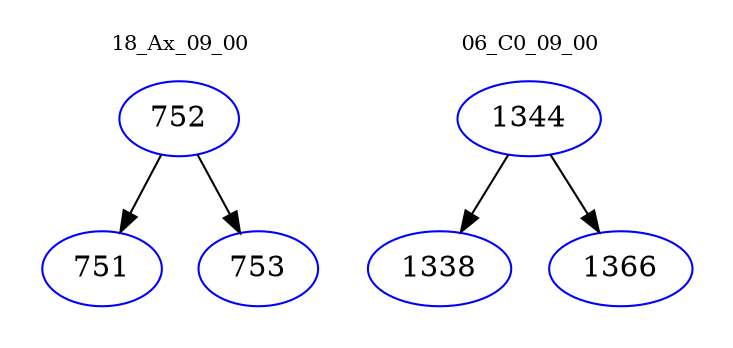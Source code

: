 digraph{
subgraph cluster_0 {
color = white
label = "18_Ax_09_00";
fontsize=10;
T0_752 [label="752", color="blue"]
T0_752 -> T0_751 [color="black"]
T0_751 [label="751", color="blue"]
T0_752 -> T0_753 [color="black"]
T0_753 [label="753", color="blue"]
}
subgraph cluster_1 {
color = white
label = "06_C0_09_00";
fontsize=10;
T1_1344 [label="1344", color="blue"]
T1_1344 -> T1_1338 [color="black"]
T1_1338 [label="1338", color="blue"]
T1_1344 -> T1_1366 [color="black"]
T1_1366 [label="1366", color="blue"]
}
}
